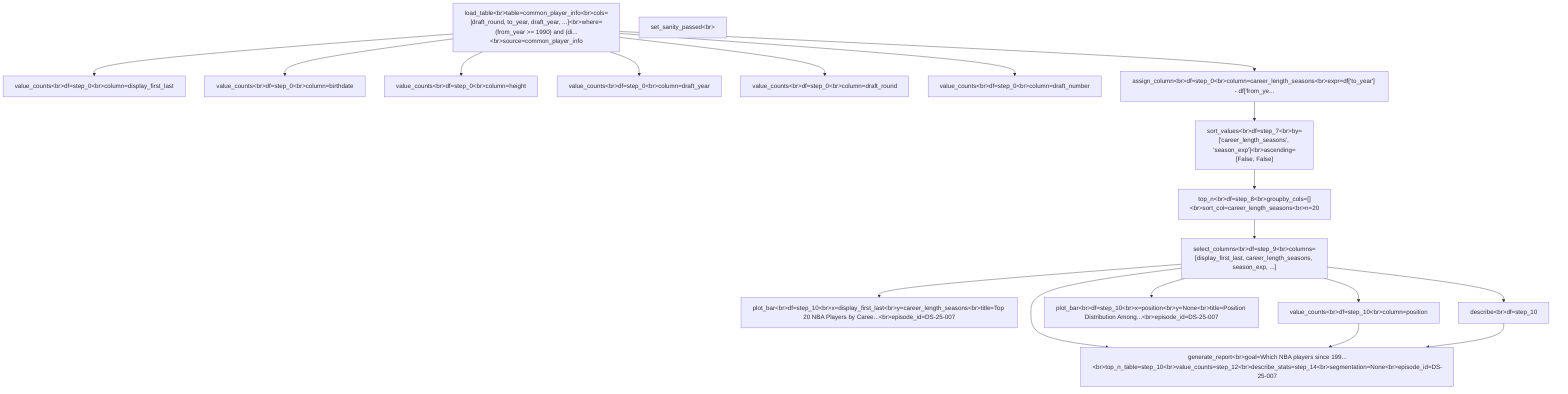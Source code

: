flowchart TD
    step_0["load_table&lt;br&gt;table=common_player_info&lt;br&gt;cols=[draft_round, to_year, draft_year, ...]&lt;br&gt;where=(from_year &gt;= 1990) and (di...&lt;br&gt;source=common_player_info"]
    step_1["value_counts&lt;br&gt;df=step_0&lt;br&gt;column=display_first_last"]
    step_2["value_counts&lt;br&gt;df=step_0&lt;br&gt;column=birthdate"]
    step_3["value_counts&lt;br&gt;df=step_0&lt;br&gt;column=height"]
    step_4["value_counts&lt;br&gt;df=step_0&lt;br&gt;column=draft_year"]
    step_5["value_counts&lt;br&gt;df=step_0&lt;br&gt;column=draft_round"]
    step_6["value_counts&lt;br&gt;df=step_0&lt;br&gt;column=draft_number"]
    step_7["assign_column&lt;br&gt;df=step_0&lt;br&gt;column=career_length_seasons&lt;br&gt;expr=df['to_year'] - df['from_ye..."]
    step_8["sort_values&lt;br&gt;df=step_7&lt;br&gt;by=['career_length_seasons', 'season_exp']&lt;br&gt;ascending=[False, False]"]
    step_9["top_n&lt;br&gt;df=step_8&lt;br&gt;groupby_cols=[]&lt;br&gt;sort_col=career_length_seasons&lt;br&gt;n=20"]
    step_10["select_columns&lt;br&gt;df=step_9&lt;br&gt;columns=[display_first_last, career_length_seasons, season_exp, ...]"]
    step_11["plot_bar&lt;br&gt;df=step_10&lt;br&gt;x=display_first_last&lt;br&gt;y=career_length_seasons&lt;br&gt;title=Top 20 NBA Players by Caree...&lt;br&gt;episode_id=DS-25-007"]
    step_12["value_counts&lt;br&gt;df=step_10&lt;br&gt;column=position"]
    step_13["plot_bar&lt;br&gt;df=step_10&lt;br&gt;x=position&lt;br&gt;y=None&lt;br&gt;title=Position Distribution Among...&lt;br&gt;episode_id=DS-25-007"]
    step_14["describe&lt;br&gt;df=step_10"]
    step_15["generate_report&lt;br&gt;goal=Which NBA players since 199...&lt;br&gt;top_n_table=step_10&lt;br&gt;value_counts=step_12&lt;br&gt;describe_stats=step_14&lt;br&gt;segmentation=None&lt;br&gt;episode_id=DS-25-007"]
    step_16["set_sanity_passed&lt;br&gt;"]
    step_0 --> step_1
    step_0 --> step_2
    step_0 --> step_3
    step_0 --> step_4
    step_0 --> step_5
    step_0 --> step_6
    step_0 --> step_7
    step_7 --> step_8
    step_8 --> step_9
    step_9 --> step_10
    step_10 --> step_11
    step_10 --> step_12
    step_10 --> step_13
    step_10 --> step_14
    step_10 --> step_15
    step_12 --> step_15
    step_14 --> step_15